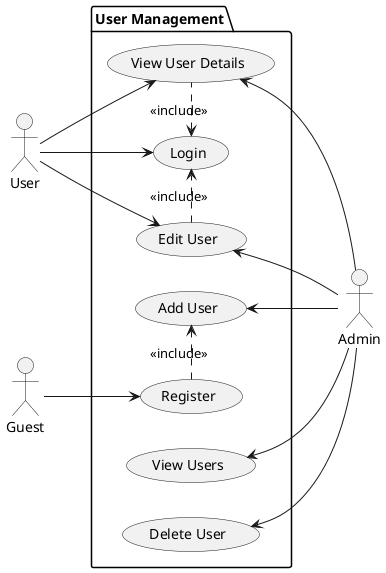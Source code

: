 @startuml user-management-usecase
skinparam linetype spline
left to right direction

actor Admin
actor User
actor Guest

package "User Management" {
  (View Users) <-- Admin
  (Add User) <-- Admin
  (Edit User) <-- Admin
  (View User Details) <-- Admin
  (Delete User) <-- Admin
  User --> (View User Details)
  User --> (Edit User)
  User --> (Login)
  Guest --> (Register)
  (Edit User) .> (Login) : <<include>>
  (Login) <. (View User Details) : <<include>>
  (Register) .> (Add User) : <<include>>
}
@enduml